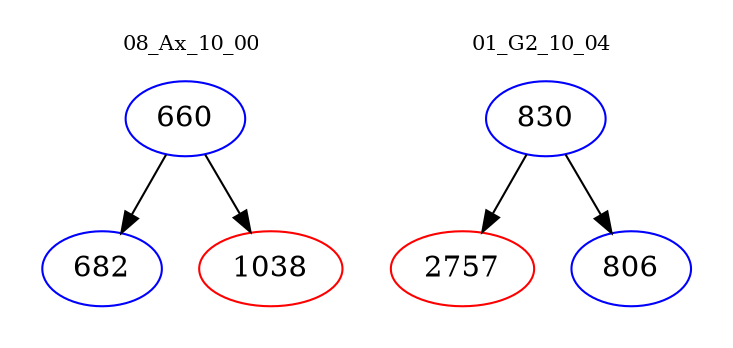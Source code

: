 digraph{
subgraph cluster_0 {
color = white
label = "08_Ax_10_00";
fontsize=10;
T0_660 [label="660", color="blue"]
T0_660 -> T0_682 [color="black"]
T0_682 [label="682", color="blue"]
T0_660 -> T0_1038 [color="black"]
T0_1038 [label="1038", color="red"]
}
subgraph cluster_1 {
color = white
label = "01_G2_10_04";
fontsize=10;
T1_830 [label="830", color="blue"]
T1_830 -> T1_2757 [color="black"]
T1_2757 [label="2757", color="red"]
T1_830 -> T1_806 [color="black"]
T1_806 [label="806", color="blue"]
}
}
